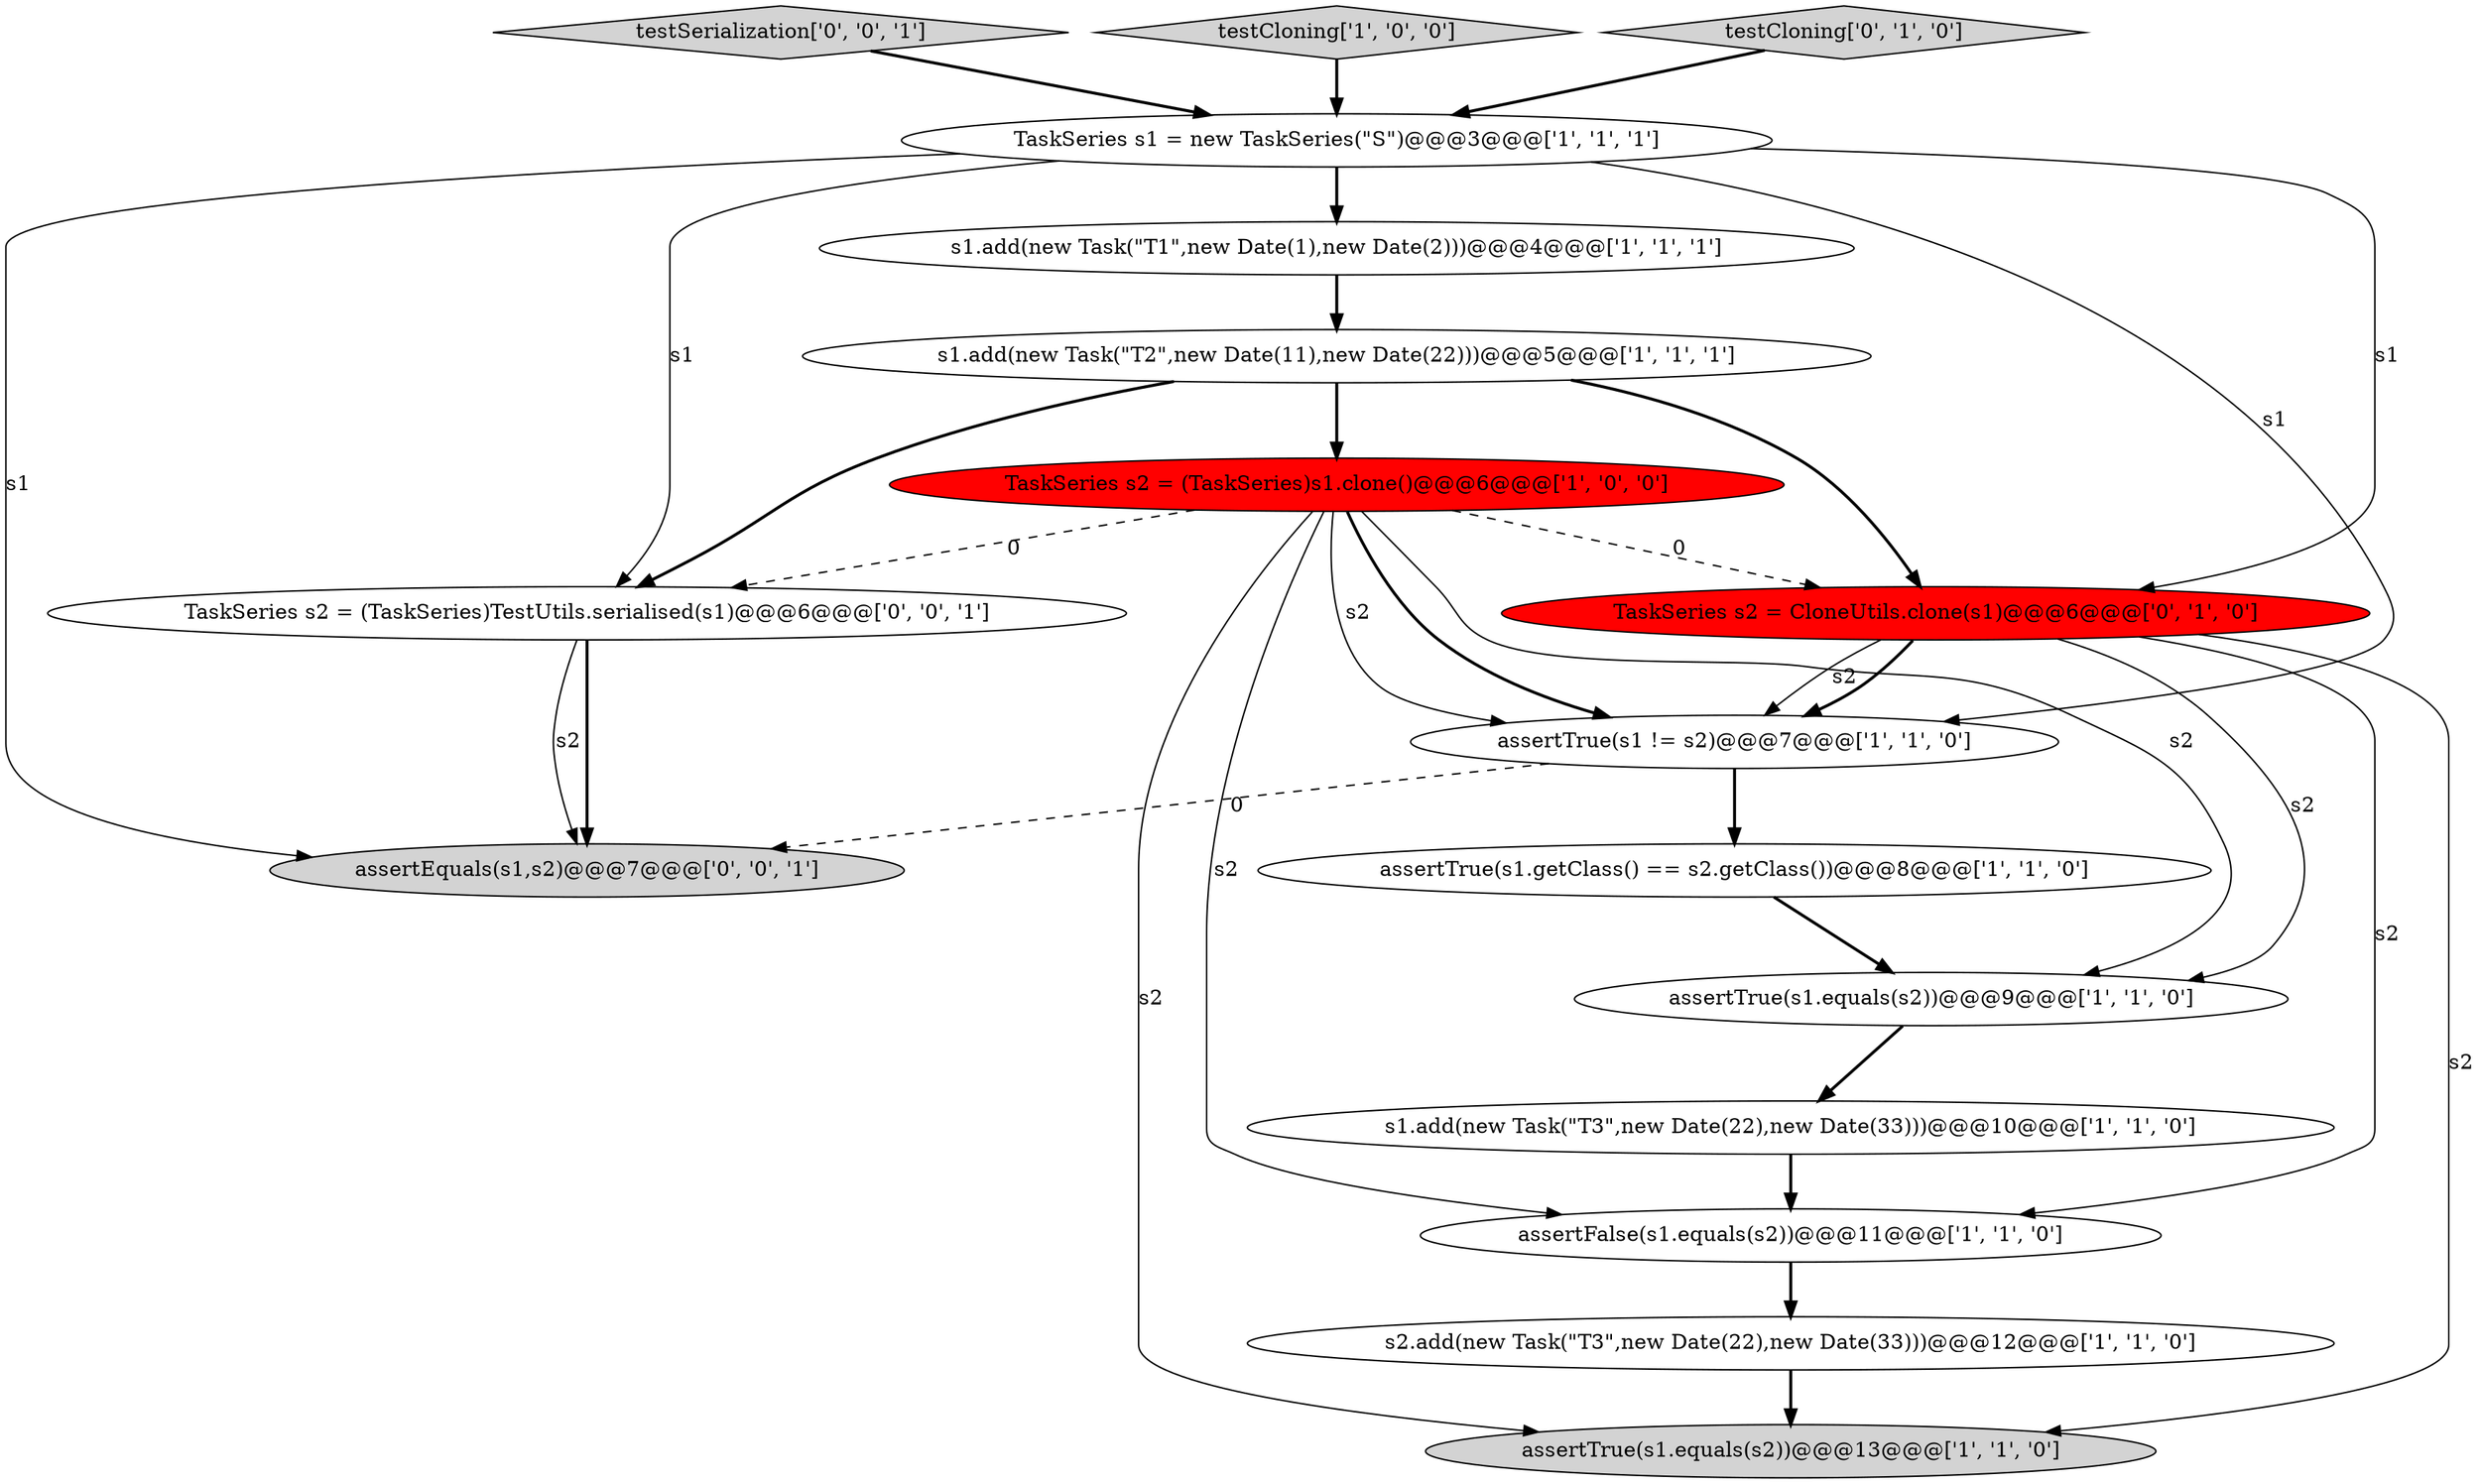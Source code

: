 digraph {
7 [style = filled, label = "s1.add(new Task(\"T1\",new Date(1),new Date(2)))@@@4@@@['1', '1', '1']", fillcolor = white, shape = ellipse image = "AAA0AAABBB1BBB"];
14 [style = filled, label = "testSerialization['0', '0', '1']", fillcolor = lightgray, shape = diamond image = "AAA0AAABBB3BBB"];
8 [style = filled, label = "assertTrue(s1.getClass() == s2.getClass())@@@8@@@['1', '1', '0']", fillcolor = white, shape = ellipse image = "AAA0AAABBB1BBB"];
0 [style = filled, label = "assertTrue(s1 != s2)@@@7@@@['1', '1', '0']", fillcolor = white, shape = ellipse image = "AAA0AAABBB1BBB"];
5 [style = filled, label = "s1.add(new Task(\"T3\",new Date(22),new Date(33)))@@@10@@@['1', '1', '0']", fillcolor = white, shape = ellipse image = "AAA0AAABBB1BBB"];
9 [style = filled, label = "s1.add(new Task(\"T2\",new Date(11),new Date(22)))@@@5@@@['1', '1', '1']", fillcolor = white, shape = ellipse image = "AAA0AAABBB1BBB"];
4 [style = filled, label = "assertTrue(s1.equals(s2))@@@9@@@['1', '1', '0']", fillcolor = white, shape = ellipse image = "AAA0AAABBB1BBB"];
13 [style = filled, label = "TaskSeries s2 = CloneUtils.clone(s1)@@@6@@@['0', '1', '0']", fillcolor = red, shape = ellipse image = "AAA1AAABBB2BBB"];
10 [style = filled, label = "assertTrue(s1.equals(s2))@@@13@@@['1', '1', '0']", fillcolor = lightgray, shape = ellipse image = "AAA0AAABBB1BBB"];
15 [style = filled, label = "TaskSeries s2 = (TaskSeries)TestUtils.serialised(s1)@@@6@@@['0', '0', '1']", fillcolor = white, shape = ellipse image = "AAA0AAABBB3BBB"];
2 [style = filled, label = "testCloning['1', '0', '0']", fillcolor = lightgray, shape = diamond image = "AAA0AAABBB1BBB"];
3 [style = filled, label = "assertFalse(s1.equals(s2))@@@11@@@['1', '1', '0']", fillcolor = white, shape = ellipse image = "AAA0AAABBB1BBB"];
11 [style = filled, label = "s2.add(new Task(\"T3\",new Date(22),new Date(33)))@@@12@@@['1', '1', '0']", fillcolor = white, shape = ellipse image = "AAA0AAABBB1BBB"];
16 [style = filled, label = "assertEquals(s1,s2)@@@7@@@['0', '0', '1']", fillcolor = lightgray, shape = ellipse image = "AAA0AAABBB3BBB"];
6 [style = filled, label = "TaskSeries s2 = (TaskSeries)s1.clone()@@@6@@@['1', '0', '0']", fillcolor = red, shape = ellipse image = "AAA1AAABBB1BBB"];
12 [style = filled, label = "testCloning['0', '1', '0']", fillcolor = lightgray, shape = diamond image = "AAA0AAABBB2BBB"];
1 [style = filled, label = "TaskSeries s1 = new TaskSeries(\"S\")@@@3@@@['1', '1', '1']", fillcolor = white, shape = ellipse image = "AAA0AAABBB1BBB"];
1->16 [style = solid, label="s1"];
5->3 [style = bold, label=""];
6->0 [style = solid, label="s2"];
13->0 [style = solid, label="s2"];
6->10 [style = solid, label="s2"];
2->1 [style = bold, label=""];
13->4 [style = solid, label="s2"];
6->3 [style = solid, label="s2"];
0->16 [style = dashed, label="0"];
3->11 [style = bold, label=""];
6->0 [style = bold, label=""];
1->0 [style = solid, label="s1"];
15->16 [style = bold, label=""];
12->1 [style = bold, label=""];
1->7 [style = bold, label=""];
14->1 [style = bold, label=""];
9->6 [style = bold, label=""];
7->9 [style = bold, label=""];
6->13 [style = dashed, label="0"];
15->16 [style = solid, label="s2"];
6->15 [style = dashed, label="0"];
11->10 [style = bold, label=""];
9->15 [style = bold, label=""];
1->15 [style = solid, label="s1"];
0->8 [style = bold, label=""];
8->4 [style = bold, label=""];
6->4 [style = solid, label="s2"];
13->3 [style = solid, label="s2"];
4->5 [style = bold, label=""];
1->13 [style = solid, label="s1"];
13->10 [style = solid, label="s2"];
13->0 [style = bold, label=""];
9->13 [style = bold, label=""];
}
